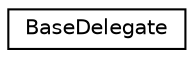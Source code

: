 digraph "Graphical Class Hierarchy"
{
 // LATEX_PDF_SIZE
  edge [fontname="Helvetica",fontsize="10",labelfontname="Helvetica",labelfontsize="10"];
  node [fontname="Helvetica",fontsize="10",shape=record];
  rankdir="LR";
  Node0 [label="BaseDelegate",height=0.2,width=0.4,color="black", fillcolor="white", style="filled",URL="$classmoja_1_1BaseDelegate.html",tooltip="http://blog.coldflake.com/posts/C++-delegates-on-steroids/"];
}
